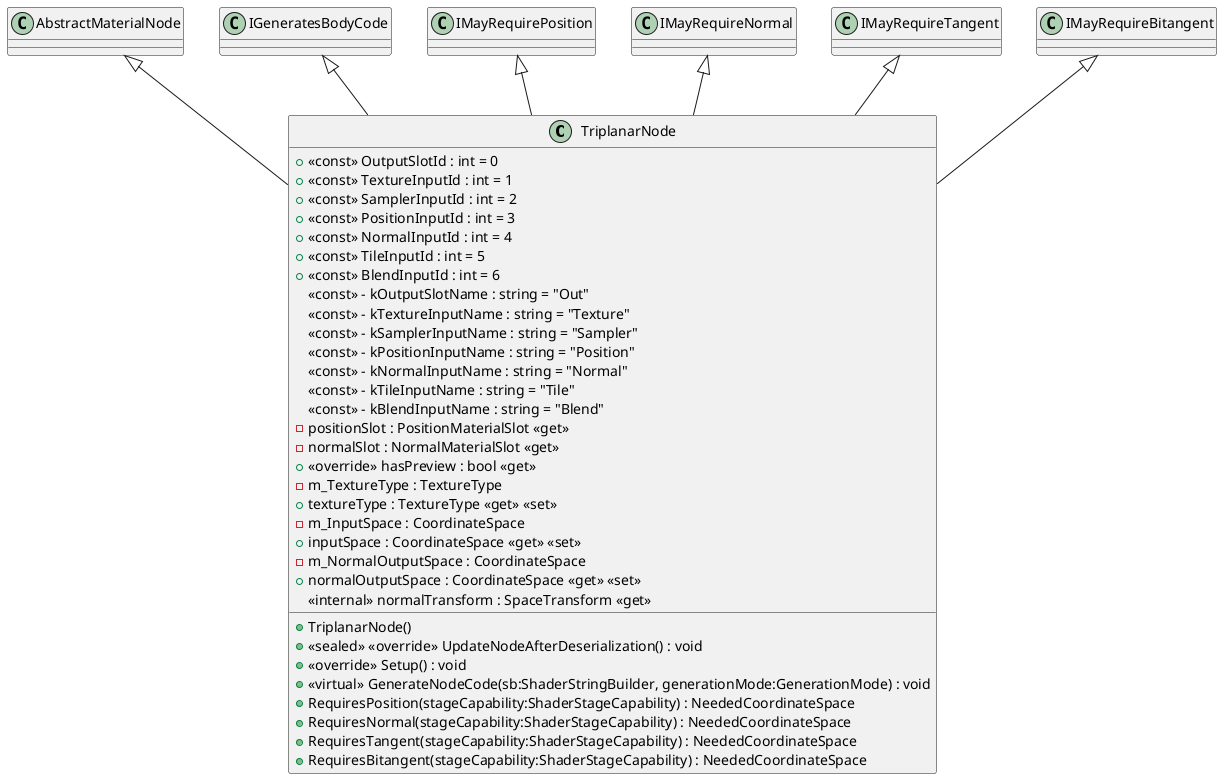 @startuml
class TriplanarNode {
    + <<const>> OutputSlotId : int = 0
    + <<const>> TextureInputId : int = 1
    + <<const>> SamplerInputId : int = 2
    + <<const>> PositionInputId : int = 3
    + <<const>> NormalInputId : int = 4
    + <<const>> TileInputId : int = 5
    + <<const>> BlendInputId : int = 6
    <<const>> - kOutputSlotName : string = "Out"
    <<const>> - kTextureInputName : string = "Texture"
    <<const>> - kSamplerInputName : string = "Sampler"
    <<const>> - kPositionInputName : string = "Position"
    <<const>> - kNormalInputName : string = "Normal"
    <<const>> - kTileInputName : string = "Tile"
    <<const>> - kBlendInputName : string = "Blend"
    - positionSlot : PositionMaterialSlot <<get>>
    - normalSlot : NormalMaterialSlot <<get>>
    + <<override>> hasPreview : bool <<get>>
    + TriplanarNode()
    - m_TextureType : TextureType
    + textureType : TextureType <<get>> <<set>>
    - m_InputSpace : CoordinateSpace
    + inputSpace : CoordinateSpace <<get>> <<set>>
    - m_NormalOutputSpace : CoordinateSpace
    + normalOutputSpace : CoordinateSpace <<get>> <<set>>
    <<internal>> normalTransform : SpaceTransform <<get>>
    + <<sealed>> <<override>> UpdateNodeAfterDeserialization() : void
    + <<override>> Setup() : void
    + <<virtual>> GenerateNodeCode(sb:ShaderStringBuilder, generationMode:GenerationMode) : void
    + RequiresPosition(stageCapability:ShaderStageCapability) : NeededCoordinateSpace
    + RequiresNormal(stageCapability:ShaderStageCapability) : NeededCoordinateSpace
    + RequiresTangent(stageCapability:ShaderStageCapability) : NeededCoordinateSpace
    + RequiresBitangent(stageCapability:ShaderStageCapability) : NeededCoordinateSpace
}
AbstractMaterialNode <|-- TriplanarNode
IGeneratesBodyCode <|-- TriplanarNode
IMayRequirePosition <|-- TriplanarNode
IMayRequireNormal <|-- TriplanarNode
IMayRequireTangent <|-- TriplanarNode
IMayRequireBitangent <|-- TriplanarNode
@enduml
